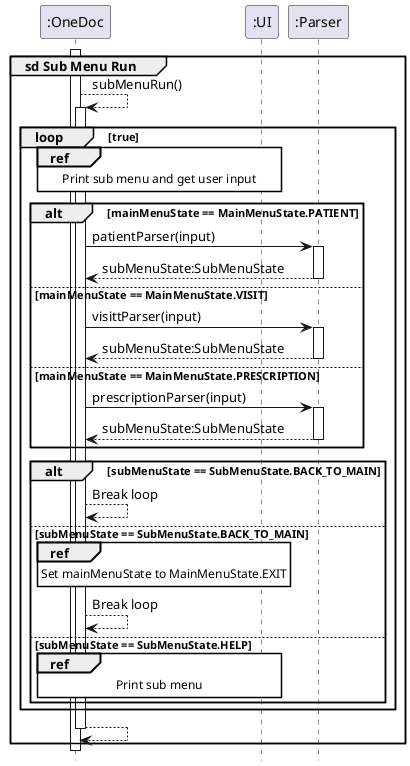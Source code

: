 @startuml
hide footbox
skinparam sequenceReferenceBackgroundColor #White

participant ":OneDoc" as A
participant ":UI" as B
participant ":Parser" as C

activate A

group sd Sub Menu Run
    A --> A : subMenuRun()

    activate A

    loop true
        ref over A, B
            Print sub menu and get user input
        end

        alt mainMenuState == MainMenuState.PATIENT
            A -> C : patientParser(input)
            activate C
            return subMenuState:SubMenuState
        else mainMenuState == MainMenuState.VISIT
             A -> C : visittParser(input)
             activate C
             return subMenuState:SubMenuState
        else mainMenuState == MainMenuState.PRESCRIPTION
            A -> C : prescriptionParser(input)
            activate C
            return subMenuState:SubMenuState
        end

        alt subMenuState == SubMenuState.BACK_TO_MAIN
            A --> A : Break loop
        else subMenuState == SubMenuState.BACK_TO_MAIN
            ref over A
                Set mainMenuState to MainMenuState.EXIT
            end
            A --> A : Break loop
        else subMenuState == SubMenuState.HELP
            ref over A,B
                Print sub menu
            end
        end
    end
    return
end

deactivate A
@enduml